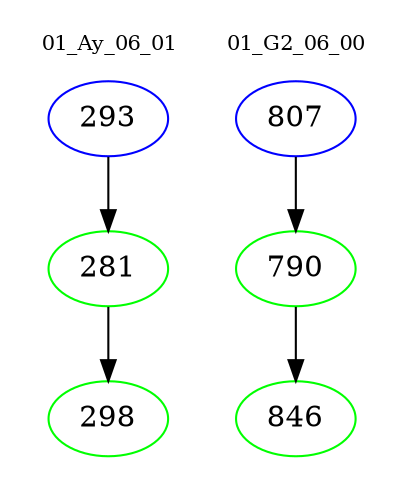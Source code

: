 digraph{
subgraph cluster_0 {
color = white
label = "01_Ay_06_01";
fontsize=10;
T0_293 [label="293", color="blue"]
T0_293 -> T0_281 [color="black"]
T0_281 [label="281", color="green"]
T0_281 -> T0_298 [color="black"]
T0_298 [label="298", color="green"]
}
subgraph cluster_1 {
color = white
label = "01_G2_06_00";
fontsize=10;
T1_807 [label="807", color="blue"]
T1_807 -> T1_790 [color="black"]
T1_790 [label="790", color="green"]
T1_790 -> T1_846 [color="black"]
T1_846 [label="846", color="green"]
}
}
